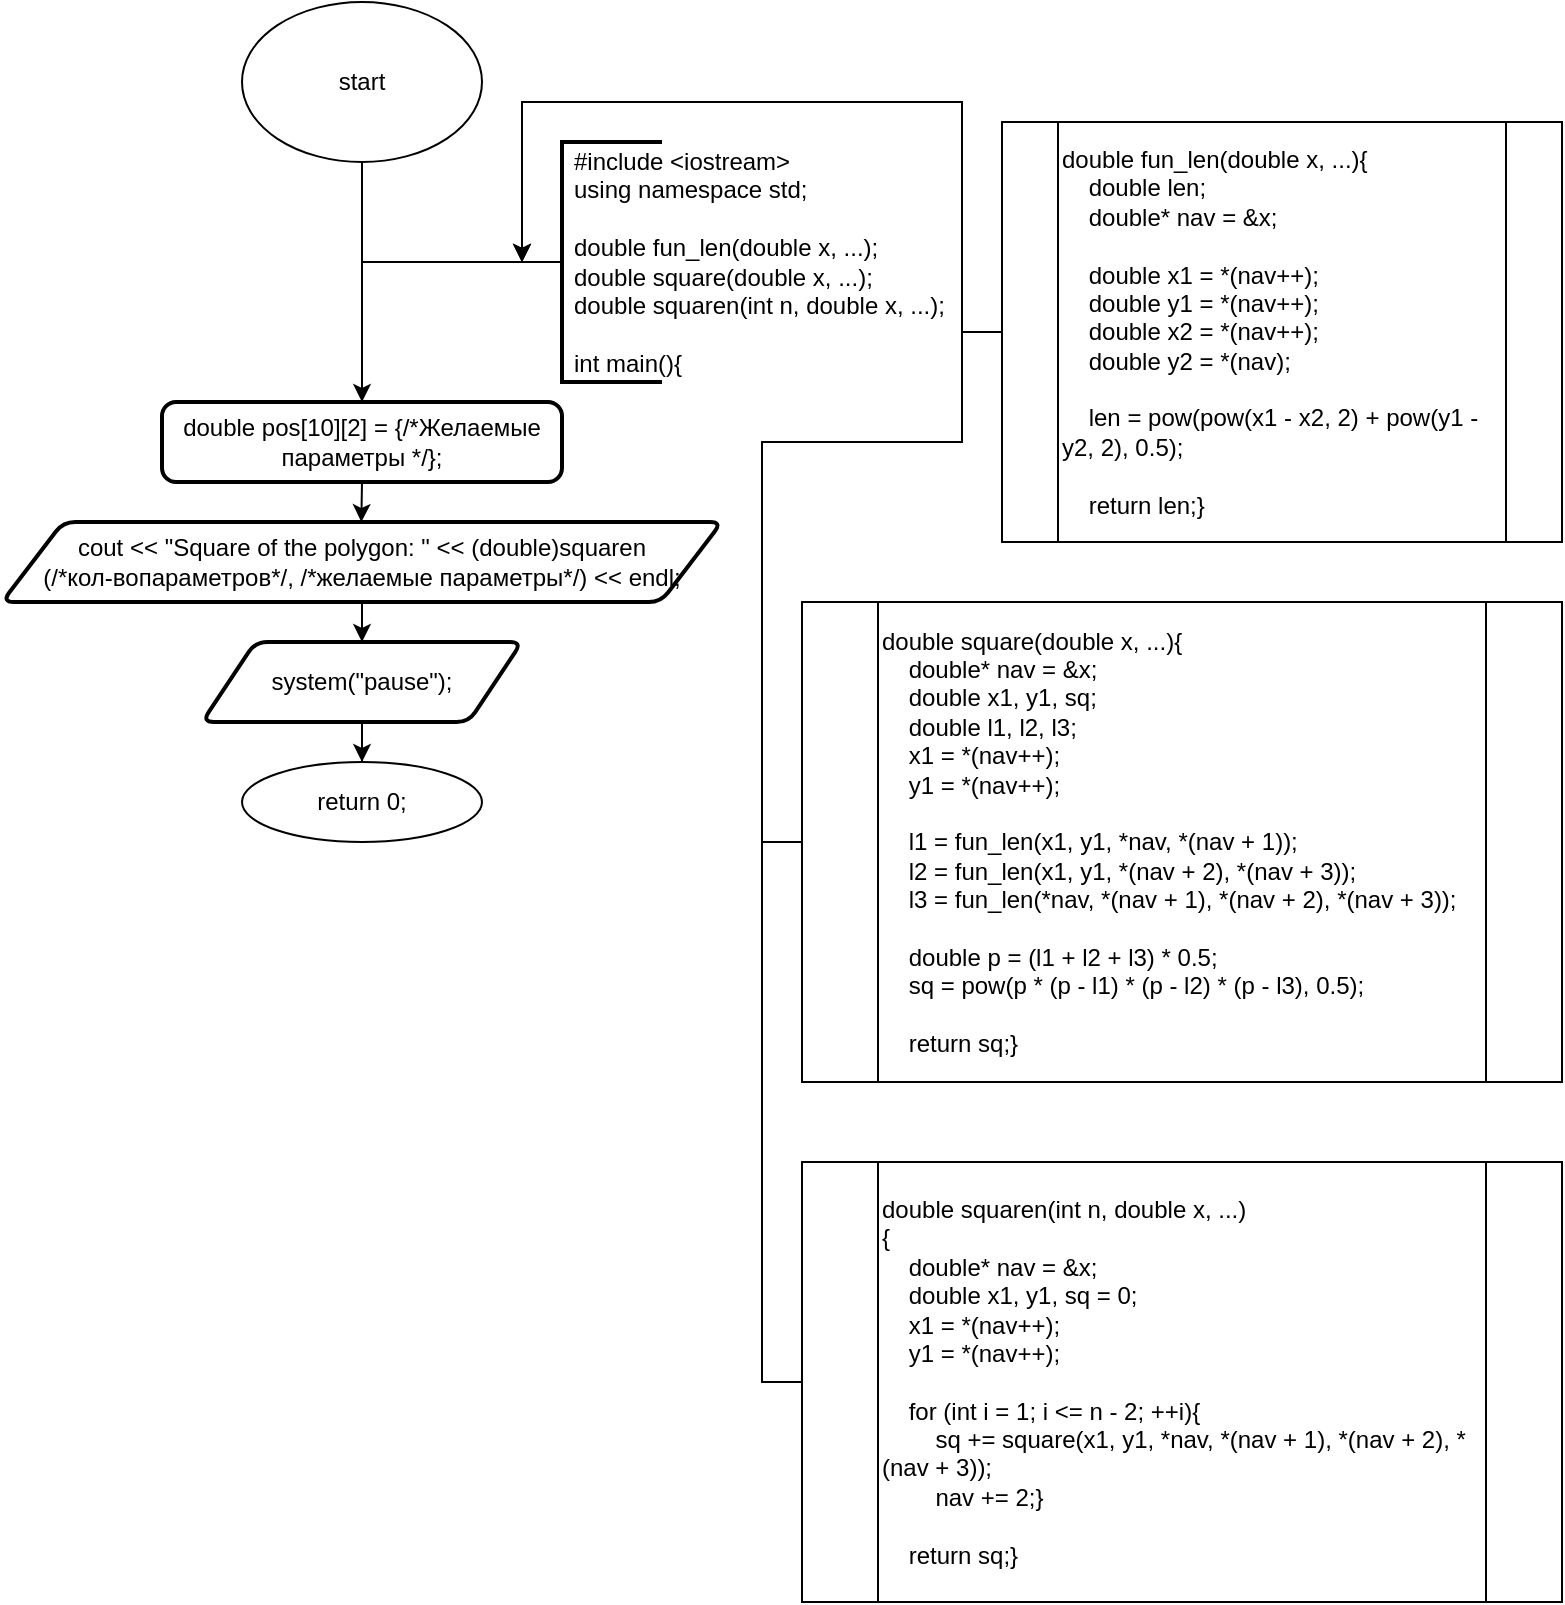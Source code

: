 <mxfile version="23.1.5" type="device">
  <diagram name="Страница — 1" id="InUaOweCqWPYQf6trIm2">
    <mxGraphModel dx="1295" dy="1518" grid="1" gridSize="10" guides="1" tooltips="1" connect="1" arrows="1" fold="1" page="1" pageScale="1" pageWidth="827" pageHeight="1169" math="0" shadow="0">
      <root>
        <mxCell id="0" />
        <mxCell id="1" parent="0" />
        <mxCell id="zGDt_o8s7sJxdncFAOt3-1" value="start" style="ellipse;whiteSpace=wrap;html=1;" vertex="1" parent="1">
          <mxGeometry x="140" y="20" width="120" height="80" as="geometry" />
        </mxCell>
        <mxCell id="zGDt_o8s7sJxdncFAOt3-2" value="" style="endArrow=classic;html=1;rounded=0;labelBackgroundColor=default;strokeColor=default;align=center;verticalAlign=middle;fontFamily=Helvetica;fontSize=11;fontColor=default;shape=connector;edgeStyle=orthogonalEdgeStyle;exitX=0.5;exitY=1;exitDx=0;exitDy=0;" edge="1" source="zGDt_o8s7sJxdncFAOt3-1" parent="1">
          <mxGeometry width="50" height="50" relative="1" as="geometry">
            <mxPoint x="250.29" y="190" as="sourcePoint" />
            <mxPoint x="200" y="220" as="targetPoint" />
          </mxGeometry>
        </mxCell>
        <mxCell id="zGDt_o8s7sJxdncFAOt3-3" style="edgeStyle=orthogonalEdgeStyle;rounded=0;orthogonalLoop=1;jettySize=auto;html=1;exitX=0;exitY=0.5;exitDx=0;exitDy=0;exitPerimeter=0;endArrow=none;endFill=0;strokeWidth=1;" edge="1" source="zGDt_o8s7sJxdncFAOt3-4" parent="1">
          <mxGeometry relative="1" as="geometry">
            <mxPoint x="200" y="150" as="targetPoint" />
            <mxPoint x="260" y="150" as="sourcePoint" />
          </mxGeometry>
        </mxCell>
        <mxCell id="zGDt_o8s7sJxdncFAOt3-4" value="" style="strokeWidth=2;html=1;shape=mxgraph.flowchart.annotation_1;align=left;pointerEvents=1;" vertex="1" parent="1">
          <mxGeometry x="300" y="90" width="50" height="120" as="geometry" />
        </mxCell>
        <mxCell id="zGDt_o8s7sJxdncFAOt3-5" value="#include &amp;lt;iostream&amp;gt;&lt;br&gt;using namespace std;&lt;br&gt;&lt;br&gt;&lt;div&gt;double fun_len(double x, ...);&lt;/div&gt;&lt;div&gt;double square(double x, ...);&lt;/div&gt;&lt;div&gt;double squaren(int n, double x, ...);&lt;/div&gt;&lt;br&gt;int main(){" style="text;strokeColor=none;fillColor=none;align=left;verticalAlign=middle;spacingLeft=4;spacingRight=4;overflow=hidden;points=[[0,0.5],[1,0.5]];portConstraint=eastwest;rotatable=0;whiteSpace=wrap;html=1;" vertex="1" parent="1">
          <mxGeometry x="300" y="80" width="220" height="140" as="geometry" />
        </mxCell>
        <mxCell id="zGDt_o8s7sJxdncFAOt3-7" style="edgeStyle=orthogonalEdgeStyle;rounded=0;orthogonalLoop=1;jettySize=auto;html=1;exitX=0.5;exitY=1;exitDx=0;exitDy=0;" edge="1" parent="1" source="zGDt_o8s7sJxdncFAOt3-6">
          <mxGeometry relative="1" as="geometry">
            <mxPoint x="199.667" y="280" as="targetPoint" />
          </mxGeometry>
        </mxCell>
        <mxCell id="zGDt_o8s7sJxdncFAOt3-6" value="double pos[10][2] = {/*Желаемые параметры */};" style="rounded=1;whiteSpace=wrap;html=1;absoluteArcSize=1;arcSize=14;strokeWidth=2;" vertex="1" parent="1">
          <mxGeometry x="100" y="220" width="200" height="40" as="geometry" />
        </mxCell>
        <mxCell id="zGDt_o8s7sJxdncFAOt3-10" style="edgeStyle=orthogonalEdgeStyle;rounded=0;orthogonalLoop=1;jettySize=auto;html=1;exitX=0.5;exitY=1;exitDx=0;exitDy=0;" edge="1" parent="1" source="zGDt_o8s7sJxdncFAOt3-9" target="zGDt_o8s7sJxdncFAOt3-11">
          <mxGeometry relative="1" as="geometry">
            <mxPoint x="200.13" y="360" as="targetPoint" />
          </mxGeometry>
        </mxCell>
        <mxCell id="zGDt_o8s7sJxdncFAOt3-9" value="cout &amp;lt;&amp;lt; &quot;Square of the polygon: &quot; &amp;lt;&amp;lt; (double)squaren&lt;br&gt;(/*кол-вопараметров*/, /*желаемые параметры*/) &amp;lt;&amp;lt; endl;" style="shape=parallelogram;html=1;strokeWidth=2;perimeter=parallelogramPerimeter;whiteSpace=wrap;rounded=1;arcSize=12;size=0.085;" vertex="1" parent="1">
          <mxGeometry x="20" y="280" width="360" height="40" as="geometry" />
        </mxCell>
        <mxCell id="zGDt_o8s7sJxdncFAOt3-12" style="edgeStyle=orthogonalEdgeStyle;rounded=0;orthogonalLoop=1;jettySize=auto;html=1;exitX=0.5;exitY=1;exitDx=0;exitDy=0;" edge="1" parent="1" source="zGDt_o8s7sJxdncFAOt3-11" target="zGDt_o8s7sJxdncFAOt3-13">
          <mxGeometry relative="1" as="geometry">
            <mxPoint x="200.13" y="420" as="targetPoint" />
          </mxGeometry>
        </mxCell>
        <mxCell id="zGDt_o8s7sJxdncFAOt3-11" value="system(&quot;pause&quot;);" style="shape=parallelogram;html=1;strokeWidth=2;perimeter=parallelogramPerimeter;whiteSpace=wrap;rounded=1;arcSize=12;size=0.167;" vertex="1" parent="1">
          <mxGeometry x="120.0" y="340" width="160" height="40" as="geometry" />
        </mxCell>
        <mxCell id="zGDt_o8s7sJxdncFAOt3-13" value="return 0;" style="ellipse;whiteSpace=wrap;html=1;" vertex="1" parent="1">
          <mxGeometry x="140" y="400" width="120" height="40" as="geometry" />
        </mxCell>
        <mxCell id="zGDt_o8s7sJxdncFAOt3-14" value="&lt;div&gt;double fun_len(double x, ...)&lt;span style=&quot;background-color: initial;&quot;&gt;{&lt;/span&gt;&lt;/div&gt;&lt;div&gt;&amp;nbsp; &amp;nbsp; double len;&lt;span style=&quot;&quot;&gt;&lt;/span&gt;&lt;/div&gt;&lt;div&gt;&lt;span style=&quot;&quot;&gt;&lt;span style=&quot;&quot;&gt;&lt;span style=&quot;white-space: pre;&quot;&gt;&amp;nbsp;&amp;nbsp;&amp;nbsp;&amp;nbsp;&lt;/span&gt;&lt;/span&gt;double* nav = &amp;amp;x;&lt;/span&gt;&lt;/div&gt;&lt;div&gt;&lt;br&gt;&lt;/div&gt;&lt;div&gt;&lt;span style=&quot;&quot;&gt;&lt;span style=&quot;&quot;&gt;&lt;span style=&quot;white-space: pre;&quot;&gt;&amp;nbsp;&amp;nbsp;&amp;nbsp;&amp;nbsp;&lt;/span&gt;&lt;/span&gt;double x1 = *(nav++);&lt;/span&gt;&lt;/div&gt;&lt;div&gt;&lt;span style=&quot;&quot;&gt;&lt;span style=&quot;&quot;&gt;&lt;span style=&quot;white-space: pre;&quot;&gt;&amp;nbsp;&amp;nbsp;&amp;nbsp;&amp;nbsp;&lt;/span&gt;&lt;/span&gt;double y1 = *(nav++);&lt;/span&gt;&lt;/div&gt;&lt;div&gt;&lt;span style=&quot;&quot;&gt;&lt;span style=&quot;&quot;&gt;&lt;span style=&quot;white-space: pre;&quot;&gt;&amp;nbsp;&amp;nbsp;&amp;nbsp;&amp;nbsp;&lt;/span&gt;&lt;/span&gt;double x2 = *(nav++);&lt;/span&gt;&lt;/div&gt;&lt;div&gt;&lt;span style=&quot;&quot;&gt;&lt;span style=&quot;&quot;&gt;&lt;span style=&quot;white-space: pre;&quot;&gt;&amp;nbsp;&amp;nbsp;&amp;nbsp;&amp;nbsp;&lt;/span&gt;&lt;/span&gt;double y2 = *(nav);&lt;/span&gt;&lt;/div&gt;&lt;div&gt;&lt;br&gt;&lt;/div&gt;&lt;div&gt;&lt;span style=&quot;&quot;&gt;&lt;span style=&quot;&quot;&gt;&lt;span style=&quot;white-space: pre;&quot;&gt;&amp;nbsp;&amp;nbsp;&amp;nbsp;&amp;nbsp;&lt;/span&gt;&lt;/span&gt;len = pow(pow(x1 - x2, 2) + pow(y1 - y2, 2), 0.5);&lt;/span&gt;&lt;/div&gt;&lt;div&gt;&lt;br&gt;&lt;/div&gt;&lt;div&gt;&lt;span style=&quot;&quot;&gt;&lt;span style=&quot;&quot;&gt;&lt;span style=&quot;white-space: pre;&quot;&gt;&amp;nbsp;&amp;nbsp;&amp;nbsp;&amp;nbsp;&lt;/span&gt;&lt;/span&gt;return len;&lt;/span&gt;&lt;span style=&quot;background-color: initial;&quot;&gt;}&lt;/span&gt;&lt;/div&gt;" style="shape=process;whiteSpace=wrap;html=1;backgroundOutline=1;align=left;" vertex="1" parent="1">
          <mxGeometry x="520" y="80" width="280" height="210" as="geometry" />
        </mxCell>
        <mxCell id="zGDt_o8s7sJxdncFAOt3-15" value="&lt;div&gt;double square(double x, ...)&lt;span style=&quot;background-color: initial;&quot;&gt;{&lt;/span&gt;&lt;/div&gt;&lt;div&gt;&amp;nbsp; &amp;nbsp; double* nav = &amp;amp;x;&lt;span style=&quot;&quot;&gt;&lt;/span&gt;&lt;/div&gt;&lt;div&gt;&lt;span style=&quot;&quot;&gt;&lt;span style=&quot;&quot;&gt;&lt;span style=&quot;white-space: pre;&quot;&gt;&amp;nbsp;&amp;nbsp;&amp;nbsp;&amp;nbsp;&lt;/span&gt;&lt;/span&gt;double x1, y1, sq;&lt;/span&gt;&lt;/div&gt;&lt;div&gt;&lt;span style=&quot;&quot;&gt;&lt;span style=&quot;&quot;&gt;&lt;span style=&quot;white-space: pre;&quot;&gt;&amp;nbsp;&amp;nbsp;&amp;nbsp;&amp;nbsp;&lt;/span&gt;&lt;/span&gt;double l1, l2, l3;&lt;/span&gt;&lt;/div&gt;&lt;div&gt;&lt;span style=&quot;&quot;&gt;&lt;span style=&quot;&quot;&gt;&lt;span style=&quot;white-space: pre;&quot;&gt;&amp;nbsp;&amp;nbsp;&amp;nbsp;&amp;nbsp;&lt;/span&gt;&lt;/span&gt;x1 = *(nav++);&lt;/span&gt;&lt;/div&gt;&lt;div&gt;&lt;span style=&quot;&quot;&gt;&lt;span style=&quot;&quot;&gt;&lt;span style=&quot;white-space: pre;&quot;&gt;&amp;nbsp;&amp;nbsp;&amp;nbsp;&amp;nbsp;&lt;/span&gt;&lt;/span&gt;y1 = *(nav++);&lt;/span&gt;&lt;/div&gt;&lt;div&gt;&lt;br&gt;&lt;/div&gt;&lt;div&gt;&lt;span style=&quot;&quot;&gt;&lt;span style=&quot;&quot;&gt;&lt;span style=&quot;white-space: pre;&quot;&gt;&amp;nbsp;&amp;nbsp;&amp;nbsp;&amp;nbsp;&lt;/span&gt;&lt;/span&gt;l1 = fun_len(x1, y1, *nav, *(nav + 1));&lt;/span&gt;&lt;/div&gt;&lt;div&gt;&lt;span style=&quot;&quot;&gt;&lt;span style=&quot;&quot;&gt;&lt;span style=&quot;white-space: pre;&quot;&gt;&amp;nbsp;&amp;nbsp;&amp;nbsp;&amp;nbsp;&lt;/span&gt;&lt;/span&gt;l2 = fun_len(x1, y1, *(nav + 2), *(nav + 3));&lt;/span&gt;&lt;/div&gt;&lt;div&gt;&lt;span style=&quot;&quot;&gt;&lt;span style=&quot;&quot;&gt;&lt;span style=&quot;white-space: pre;&quot;&gt;&amp;nbsp;&amp;nbsp;&amp;nbsp;&amp;nbsp;&lt;/span&gt;&lt;/span&gt;l3 = fun_len(*nav, *(nav + 1), *(nav + 2), *(nav + 3));&lt;/span&gt;&lt;/div&gt;&lt;div&gt;&lt;br&gt;&lt;/div&gt;&lt;div&gt;&lt;span style=&quot;&quot;&gt;&lt;span style=&quot;&quot;&gt;&lt;span style=&quot;white-space: pre;&quot;&gt;&amp;nbsp;&amp;nbsp;&amp;nbsp;&amp;nbsp;&lt;/span&gt;&lt;/span&gt;double p = (l1 + l2 + l3) * 0.5;&lt;/span&gt;&lt;/div&gt;&lt;div&gt;&lt;span style=&quot;&quot;&gt;&lt;span style=&quot;&quot;&gt;&lt;span style=&quot;white-space: pre;&quot;&gt;&amp;nbsp;&amp;nbsp;&amp;nbsp;&amp;nbsp;&lt;/span&gt;&lt;/span&gt;sq = pow(p * (p - l1) * (p - l2) * (p - l3), 0.5);&lt;/span&gt;&lt;/div&gt;&lt;div&gt;&lt;br&gt;&lt;/div&gt;&lt;div&gt;&lt;span style=&quot;&quot;&gt;&lt;span style=&quot;&quot;&gt;&lt;span style=&quot;white-space: pre;&quot;&gt;&amp;nbsp;&amp;nbsp;&amp;nbsp;&amp;nbsp;&lt;/span&gt;&lt;/span&gt;return sq;&lt;/span&gt;&lt;span style=&quot;background-color: initial;&quot;&gt;}&lt;/span&gt;&lt;/div&gt;" style="shape=process;whiteSpace=wrap;html=1;backgroundOutline=1;align=left;" vertex="1" parent="1">
          <mxGeometry x="420" y="320" width="380" height="240" as="geometry" />
        </mxCell>
        <mxCell id="zGDt_o8s7sJxdncFAOt3-16" value="&lt;div&gt;double squaren(int n, double x, ...)&lt;/div&gt;&lt;div&gt;{&lt;/div&gt;&lt;div&gt;&amp;nbsp; &amp;nbsp; double* nav = &amp;amp;x;&lt;span style=&quot;&quot;&gt;&lt;/span&gt;&lt;/div&gt;&lt;div&gt;&lt;span style=&quot;&quot;&gt;&lt;span style=&quot;&quot;&gt;&lt;span style=&quot;white-space: pre;&quot;&gt;&amp;nbsp;&amp;nbsp;&amp;nbsp;&amp;nbsp;&lt;/span&gt;&lt;/span&gt;double x1, y1, sq = 0;&lt;/span&gt;&lt;/div&gt;&lt;div&gt;&lt;span style=&quot;&quot;&gt;&lt;span style=&quot;&quot;&gt;&lt;span style=&quot;white-space: pre;&quot;&gt;&amp;nbsp;&amp;nbsp;&amp;nbsp;&amp;nbsp;&lt;/span&gt;&lt;/span&gt;x1 = *(nav++);&lt;/span&gt;&lt;/div&gt;&lt;div&gt;&lt;span style=&quot;&quot;&gt;&lt;span style=&quot;&quot;&gt;&lt;span style=&quot;white-space: pre;&quot;&gt;&amp;nbsp;&amp;nbsp;&amp;nbsp;&amp;nbsp;&lt;/span&gt;&lt;/span&gt;y1 = *(nav++);&lt;/span&gt;&lt;/div&gt;&lt;div&gt;&lt;br&gt;&lt;/div&gt;&lt;div&gt;&lt;span style=&quot;&quot;&gt;&lt;span style=&quot;&quot;&gt;&lt;span style=&quot;white-space: pre;&quot;&gt;&amp;nbsp;&amp;nbsp;&amp;nbsp;&amp;nbsp;&lt;/span&gt;&lt;/span&gt;for (int i = 1; i &amp;lt;= n - 2; ++i)&lt;/span&gt;&lt;span style=&quot;background-color: initial;&quot;&gt;{&lt;/span&gt;&lt;/div&gt;&lt;div&gt;&lt;span style=&quot;&quot;&gt;&lt;span style=&quot;&quot;&gt;&lt;span style=&quot;white-space: pre;&quot;&gt;&amp;nbsp;&amp;nbsp;&amp;nbsp;&amp;nbsp;&lt;/span&gt;&lt;span style=&quot;white-space: pre;&quot;&gt;&amp;nbsp;&amp;nbsp;&amp;nbsp;&amp;nbsp;&lt;/span&gt;&lt;/span&gt;sq += square(x1, y1, *nav, *(nav + 1), *(nav + 2), *(nav + 3));&lt;/span&gt;&lt;/div&gt;&lt;div&gt;&lt;span style=&quot;&quot;&gt;&lt;span style=&quot;&quot;&gt;&lt;span style=&quot;white-space: pre;&quot;&gt;&amp;nbsp;&amp;nbsp;&amp;nbsp;&amp;nbsp;&lt;/span&gt;&lt;span style=&quot;white-space: pre;&quot;&gt;&amp;nbsp;&amp;nbsp;&amp;nbsp;&amp;nbsp;&lt;/span&gt;&lt;/span&gt;nav += 2;&lt;/span&gt;&lt;span style=&quot;background-color: initial;&quot;&gt;}&lt;/span&gt;&lt;/div&gt;&lt;div&gt;&lt;br&gt;&lt;/div&gt;&lt;div&gt;&lt;span style=&quot;&quot;&gt;&lt;span style=&quot;&quot;&gt;&lt;span style=&quot;white-space: pre;&quot;&gt;&amp;nbsp;&amp;nbsp;&amp;nbsp;&amp;nbsp;&lt;/span&gt;&lt;/span&gt;return sq;&lt;/span&gt;&lt;span style=&quot;background-color: initial;&quot;&gt;}&lt;/span&gt;&lt;/div&gt;" style="shape=process;whiteSpace=wrap;html=1;backgroundOutline=1;align=left;" vertex="1" parent="1">
          <mxGeometry x="420" y="600" width="380" height="220" as="geometry" />
        </mxCell>
        <mxCell id="zGDt_o8s7sJxdncFAOt3-17" value="" style="endArrow=classic;html=1;rounded=0;exitX=0;exitY=0.5;exitDx=0;exitDy=0;" edge="1" parent="1" source="zGDt_o8s7sJxdncFAOt3-15">
          <mxGeometry width="50" height="50" relative="1" as="geometry">
            <mxPoint x="440.0" y="340" as="sourcePoint" />
            <mxPoint x="280" y="150" as="targetPoint" />
            <Array as="points">
              <mxPoint x="400" y="440" />
              <mxPoint x="400" y="240" />
              <mxPoint x="500" y="240" />
              <mxPoint x="500" y="70" />
              <mxPoint x="280" y="70" />
            </Array>
          </mxGeometry>
        </mxCell>
        <mxCell id="zGDt_o8s7sJxdncFAOt3-18" value="" style="endArrow=classic;html=1;rounded=0;exitX=0;exitY=0.5;exitDx=0;exitDy=0;" edge="1" parent="1" source="zGDt_o8s7sJxdncFAOt3-16">
          <mxGeometry width="50" height="50" relative="1" as="geometry">
            <mxPoint x="420" y="440" as="sourcePoint" />
            <mxPoint x="280" y="150" as="targetPoint" />
            <Array as="points">
              <mxPoint x="400" y="710" />
              <mxPoint x="400" y="240" />
              <mxPoint x="500" y="240" />
              <mxPoint x="500" y="70" />
              <mxPoint x="280" y="70" />
            </Array>
          </mxGeometry>
        </mxCell>
        <mxCell id="zGDt_o8s7sJxdncFAOt3-19" value="" style="endArrow=classic;html=1;rounded=0;exitX=0;exitY=0.5;exitDx=0;exitDy=0;" edge="1" parent="1" source="zGDt_o8s7sJxdncFAOt3-14">
          <mxGeometry width="50" height="50" relative="1" as="geometry">
            <mxPoint x="470" y="320" as="sourcePoint" />
            <mxPoint x="280" y="150" as="targetPoint" />
            <Array as="points">
              <mxPoint x="500" y="185" />
              <mxPoint x="500" y="70" />
              <mxPoint x="280" y="70" />
            </Array>
          </mxGeometry>
        </mxCell>
      </root>
    </mxGraphModel>
  </diagram>
</mxfile>
